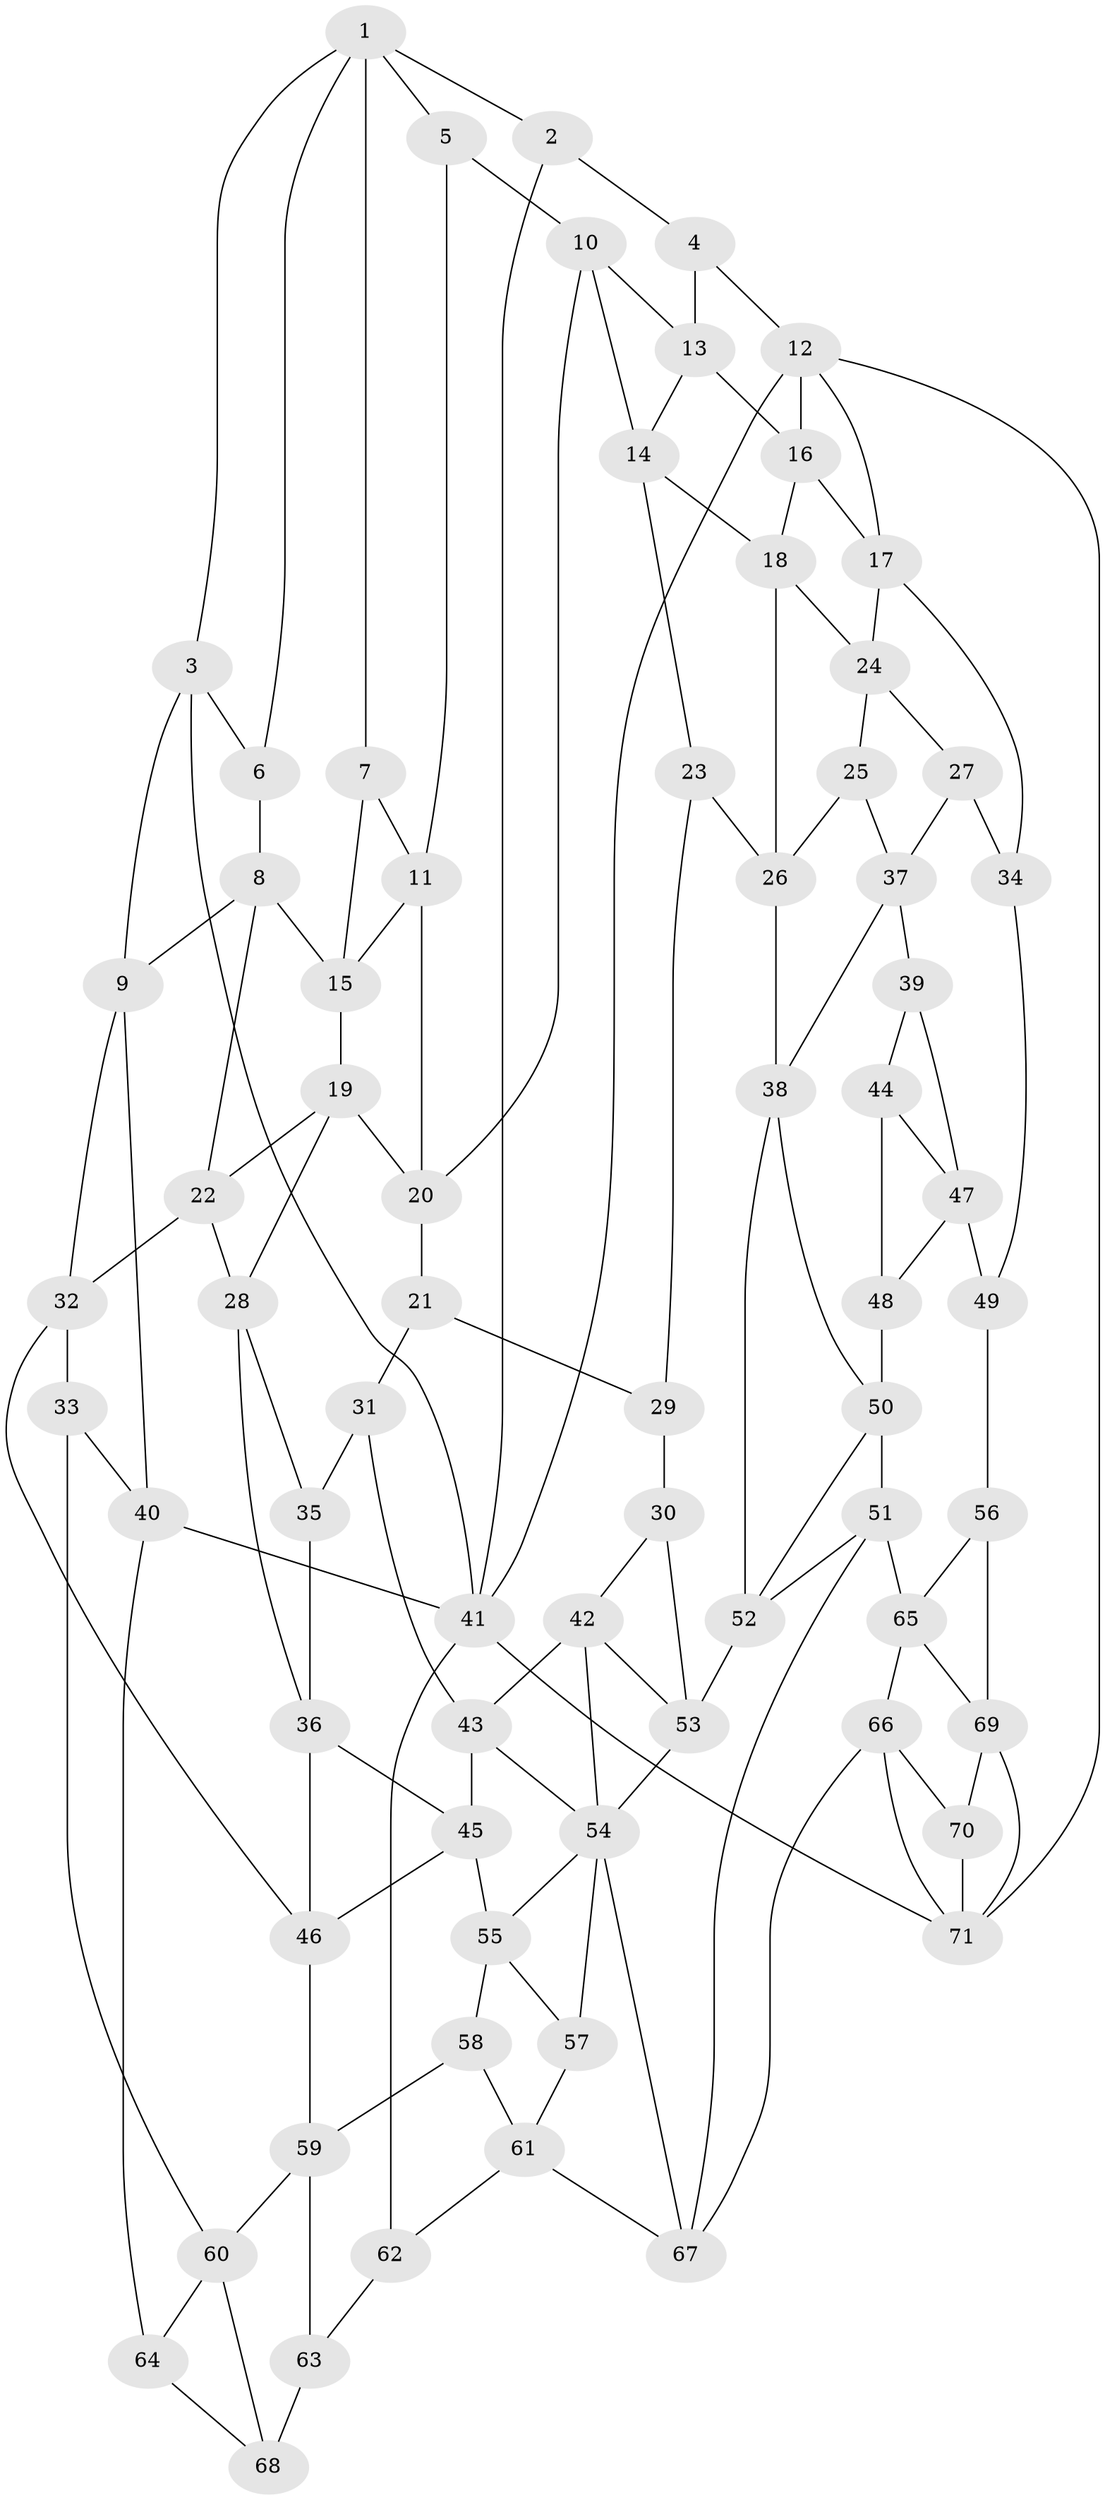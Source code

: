 // original degree distribution, {3: 0.014084507042253521, 4: 0.22535211267605634, 5: 0.5492957746478874, 6: 0.2112676056338028}
// Generated by graph-tools (version 1.1) at 2025/27/03/09/25 03:27:13]
// undirected, 71 vertices, 132 edges
graph export_dot {
graph [start="1"]
  node [color=gray90,style=filled];
  1;
  2;
  3;
  4;
  5;
  6;
  7;
  8;
  9;
  10;
  11;
  12;
  13;
  14;
  15;
  16;
  17;
  18;
  19;
  20;
  21;
  22;
  23;
  24;
  25;
  26;
  27;
  28;
  29;
  30;
  31;
  32;
  33;
  34;
  35;
  36;
  37;
  38;
  39;
  40;
  41;
  42;
  43;
  44;
  45;
  46;
  47;
  48;
  49;
  50;
  51;
  52;
  53;
  54;
  55;
  56;
  57;
  58;
  59;
  60;
  61;
  62;
  63;
  64;
  65;
  66;
  67;
  68;
  69;
  70;
  71;
  1 -- 2 [weight=1.0];
  1 -- 3 [weight=1.0];
  1 -- 5 [weight=1.0];
  1 -- 6 [weight=1.0];
  1 -- 7 [weight=1.0];
  2 -- 4 [weight=1.0];
  2 -- 41 [weight=1.0];
  3 -- 6 [weight=1.0];
  3 -- 9 [weight=1.0];
  3 -- 41 [weight=1.0];
  4 -- 12 [weight=1.0];
  4 -- 13 [weight=1.0];
  5 -- 10 [weight=1.0];
  5 -- 11 [weight=1.0];
  6 -- 8 [weight=1.0];
  7 -- 11 [weight=1.0];
  7 -- 15 [weight=1.0];
  8 -- 9 [weight=1.0];
  8 -- 15 [weight=1.0];
  8 -- 22 [weight=1.0];
  9 -- 32 [weight=1.0];
  9 -- 40 [weight=1.0];
  10 -- 13 [weight=1.0];
  10 -- 14 [weight=1.0];
  10 -- 20 [weight=1.0];
  11 -- 15 [weight=1.0];
  11 -- 20 [weight=1.0];
  12 -- 16 [weight=1.0];
  12 -- 17 [weight=1.0];
  12 -- 41 [weight=1.0];
  12 -- 71 [weight=1.0];
  13 -- 14 [weight=1.0];
  13 -- 16 [weight=1.0];
  14 -- 18 [weight=1.0];
  14 -- 23 [weight=1.0];
  15 -- 19 [weight=1.0];
  16 -- 17 [weight=1.0];
  16 -- 18 [weight=1.0];
  17 -- 24 [weight=1.0];
  17 -- 34 [weight=1.0];
  18 -- 24 [weight=1.0];
  18 -- 26 [weight=1.0];
  19 -- 20 [weight=1.0];
  19 -- 22 [weight=1.0];
  19 -- 28 [weight=1.0];
  20 -- 21 [weight=1.0];
  21 -- 29 [weight=1.0];
  21 -- 31 [weight=1.0];
  22 -- 28 [weight=1.0];
  22 -- 32 [weight=1.0];
  23 -- 26 [weight=1.0];
  23 -- 29 [weight=2.0];
  24 -- 25 [weight=1.0];
  24 -- 27 [weight=1.0];
  25 -- 26 [weight=1.0];
  25 -- 37 [weight=1.0];
  26 -- 38 [weight=1.0];
  27 -- 34 [weight=2.0];
  27 -- 37 [weight=1.0];
  28 -- 35 [weight=1.0];
  28 -- 36 [weight=1.0];
  29 -- 30 [weight=1.0];
  30 -- 42 [weight=1.0];
  30 -- 53 [weight=1.0];
  31 -- 35 [weight=2.0];
  31 -- 43 [weight=1.0];
  32 -- 33 [weight=1.0];
  32 -- 46 [weight=1.0];
  33 -- 40 [weight=1.0];
  33 -- 60 [weight=1.0];
  34 -- 49 [weight=1.0];
  35 -- 36 [weight=1.0];
  36 -- 45 [weight=1.0];
  36 -- 46 [weight=1.0];
  37 -- 38 [weight=1.0];
  37 -- 39 [weight=1.0];
  38 -- 50 [weight=1.0];
  38 -- 52 [weight=1.0];
  39 -- 44 [weight=1.0];
  39 -- 47 [weight=1.0];
  40 -- 41 [weight=1.0];
  40 -- 64 [weight=1.0];
  41 -- 62 [weight=1.0];
  41 -- 71 [weight=1.0];
  42 -- 43 [weight=1.0];
  42 -- 53 [weight=1.0];
  42 -- 54 [weight=1.0];
  43 -- 45 [weight=1.0];
  43 -- 54 [weight=1.0];
  44 -- 47 [weight=1.0];
  44 -- 48 [weight=2.0];
  45 -- 46 [weight=1.0];
  45 -- 55 [weight=1.0];
  46 -- 59 [weight=1.0];
  47 -- 48 [weight=1.0];
  47 -- 49 [weight=2.0];
  48 -- 50 [weight=3.0];
  49 -- 56 [weight=2.0];
  50 -- 51 [weight=1.0];
  50 -- 52 [weight=1.0];
  51 -- 52 [weight=1.0];
  51 -- 65 [weight=1.0];
  51 -- 67 [weight=1.0];
  52 -- 53 [weight=1.0];
  53 -- 54 [weight=1.0];
  54 -- 55 [weight=1.0];
  54 -- 57 [weight=1.0];
  54 -- 67 [weight=1.0];
  55 -- 57 [weight=1.0];
  55 -- 58 [weight=1.0];
  56 -- 65 [weight=1.0];
  56 -- 69 [weight=1.0];
  57 -- 61 [weight=1.0];
  58 -- 59 [weight=1.0];
  58 -- 61 [weight=1.0];
  59 -- 60 [weight=1.0];
  59 -- 63 [weight=1.0];
  60 -- 64 [weight=1.0];
  60 -- 68 [weight=1.0];
  61 -- 62 [weight=1.0];
  61 -- 67 [weight=1.0];
  62 -- 63 [weight=1.0];
  63 -- 68 [weight=2.0];
  64 -- 68 [weight=1.0];
  65 -- 66 [weight=1.0];
  65 -- 69 [weight=1.0];
  66 -- 67 [weight=1.0];
  66 -- 70 [weight=1.0];
  66 -- 71 [weight=1.0];
  69 -- 70 [weight=1.0];
  69 -- 71 [weight=1.0];
  70 -- 71 [weight=1.0];
}
